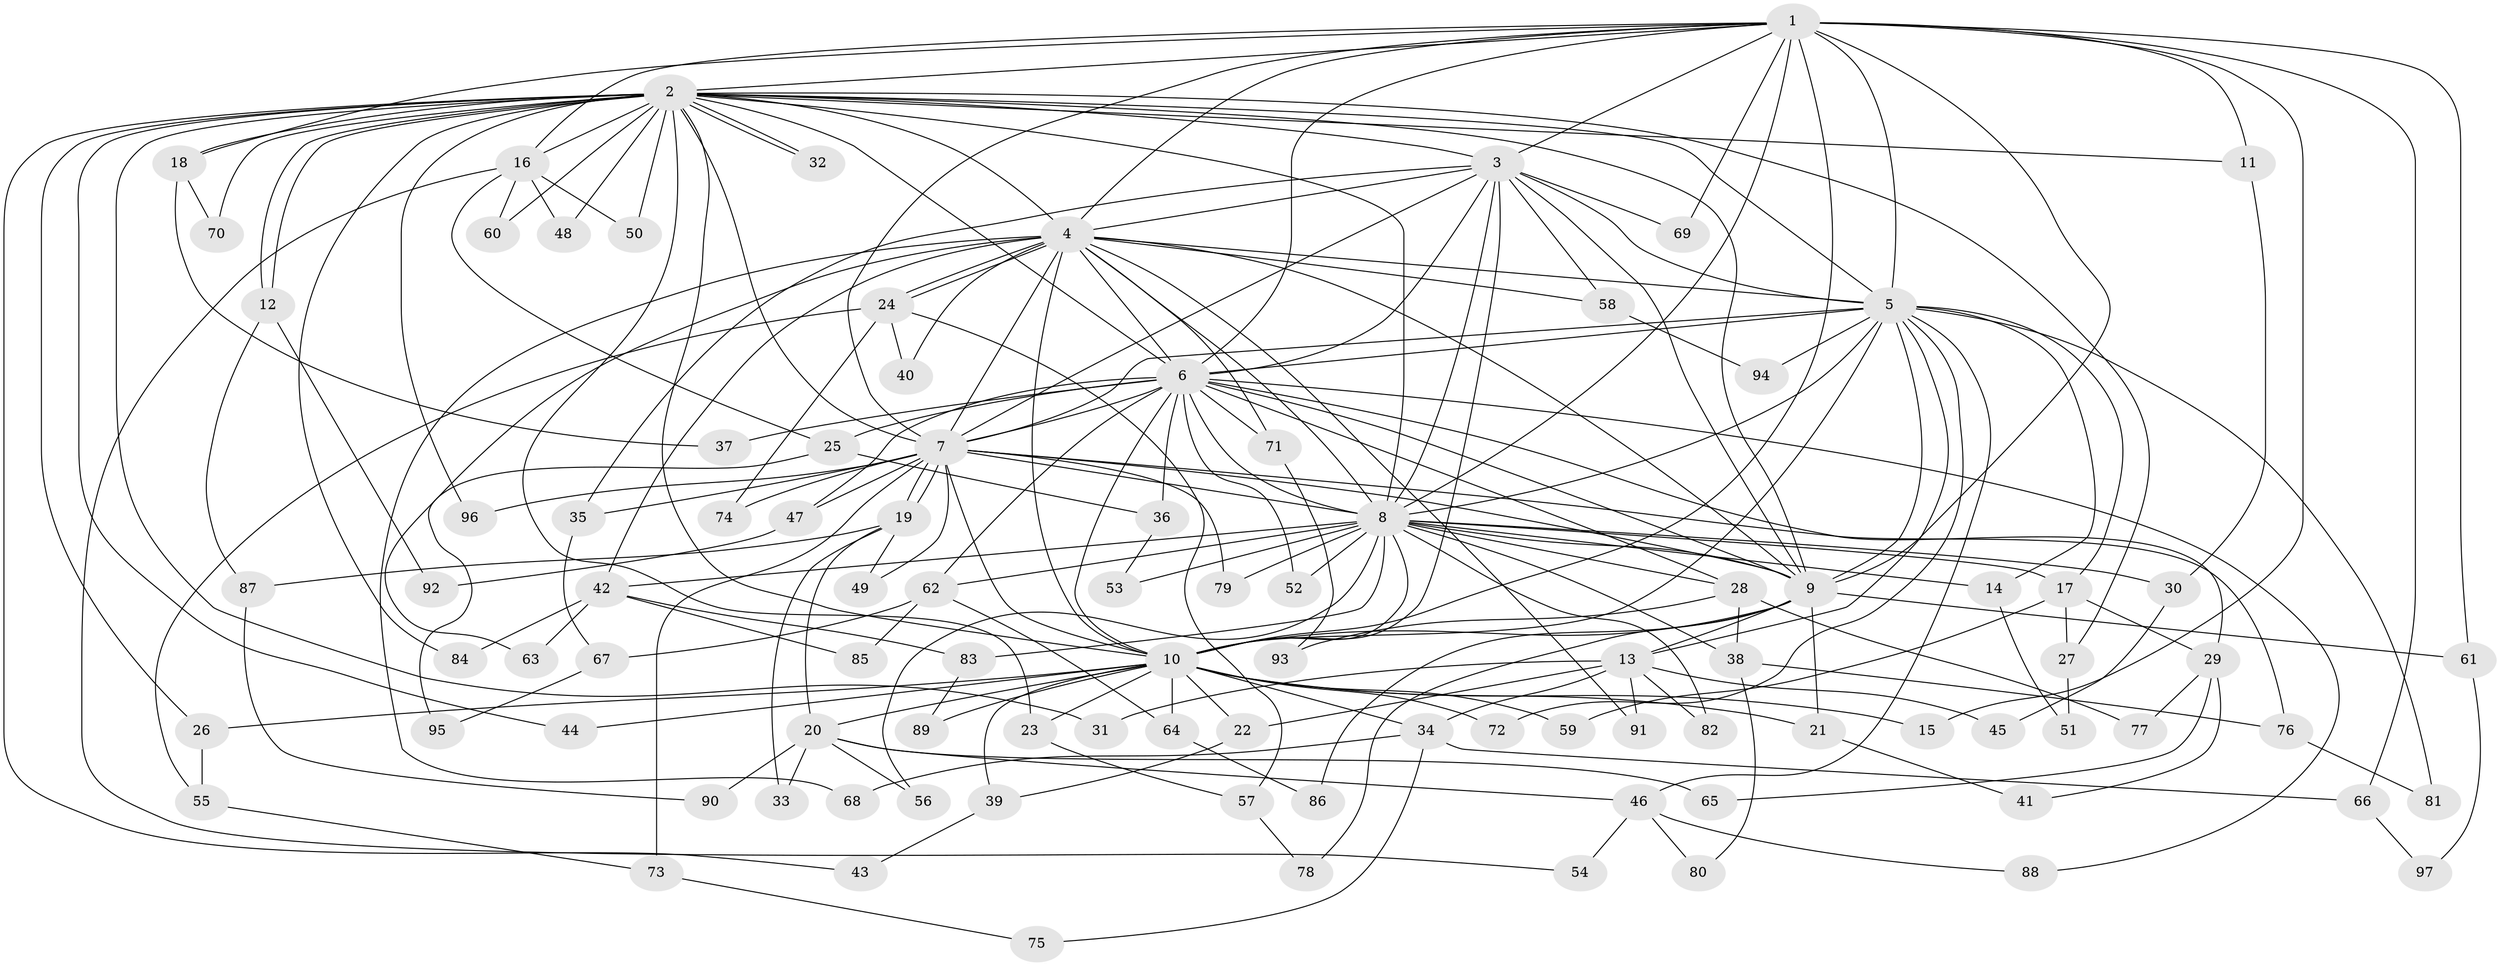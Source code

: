 // coarse degree distribution, {16: 0.014925373134328358, 18: 0.014925373134328358, 19: 0.014925373134328358, 23: 0.014925373134328358, 3: 0.23880597014925373, 7: 0.014925373134328358, 2: 0.4925373134328358, 4: 0.04477611940298507, 1: 0.05970149253731343, 6: 0.04477611940298507, 5: 0.04477611940298507}
// Generated by graph-tools (version 1.1) at 2025/46/03/04/25 21:46:25]
// undirected, 97 vertices, 219 edges
graph export_dot {
graph [start="1"]
  node [color=gray90,style=filled];
  1;
  2;
  3;
  4;
  5;
  6;
  7;
  8;
  9;
  10;
  11;
  12;
  13;
  14;
  15;
  16;
  17;
  18;
  19;
  20;
  21;
  22;
  23;
  24;
  25;
  26;
  27;
  28;
  29;
  30;
  31;
  32;
  33;
  34;
  35;
  36;
  37;
  38;
  39;
  40;
  41;
  42;
  43;
  44;
  45;
  46;
  47;
  48;
  49;
  50;
  51;
  52;
  53;
  54;
  55;
  56;
  57;
  58;
  59;
  60;
  61;
  62;
  63;
  64;
  65;
  66;
  67;
  68;
  69;
  70;
  71;
  72;
  73;
  74;
  75;
  76;
  77;
  78;
  79;
  80;
  81;
  82;
  83;
  84;
  85;
  86;
  87;
  88;
  89;
  90;
  91;
  92;
  93;
  94;
  95;
  96;
  97;
  1 -- 2;
  1 -- 3;
  1 -- 4;
  1 -- 5;
  1 -- 6;
  1 -- 7;
  1 -- 8;
  1 -- 9;
  1 -- 10;
  1 -- 11;
  1 -- 15;
  1 -- 16;
  1 -- 18;
  1 -- 61;
  1 -- 66;
  1 -- 69;
  2 -- 3;
  2 -- 4;
  2 -- 5;
  2 -- 6;
  2 -- 7;
  2 -- 8;
  2 -- 9;
  2 -- 10;
  2 -- 11;
  2 -- 12;
  2 -- 12;
  2 -- 16;
  2 -- 18;
  2 -- 23;
  2 -- 26;
  2 -- 27;
  2 -- 31;
  2 -- 32;
  2 -- 32;
  2 -- 43;
  2 -- 44;
  2 -- 48;
  2 -- 50;
  2 -- 60;
  2 -- 70;
  2 -- 84;
  2 -- 96;
  3 -- 4;
  3 -- 5;
  3 -- 6;
  3 -- 7;
  3 -- 8;
  3 -- 9;
  3 -- 10;
  3 -- 35;
  3 -- 58;
  3 -- 69;
  4 -- 5;
  4 -- 6;
  4 -- 7;
  4 -- 8;
  4 -- 9;
  4 -- 10;
  4 -- 24;
  4 -- 24;
  4 -- 40;
  4 -- 42;
  4 -- 58;
  4 -- 63;
  4 -- 68;
  4 -- 71;
  4 -- 91;
  5 -- 6;
  5 -- 7;
  5 -- 8;
  5 -- 9;
  5 -- 10;
  5 -- 13;
  5 -- 14;
  5 -- 17;
  5 -- 46;
  5 -- 72;
  5 -- 81;
  5 -- 94;
  6 -- 7;
  6 -- 8;
  6 -- 9;
  6 -- 10;
  6 -- 25;
  6 -- 28;
  6 -- 29;
  6 -- 36;
  6 -- 37;
  6 -- 47;
  6 -- 52;
  6 -- 62;
  6 -- 71;
  6 -- 88;
  7 -- 8;
  7 -- 9;
  7 -- 10;
  7 -- 19;
  7 -- 19;
  7 -- 35;
  7 -- 47;
  7 -- 49;
  7 -- 73;
  7 -- 74;
  7 -- 76;
  7 -- 79;
  7 -- 96;
  8 -- 9;
  8 -- 10;
  8 -- 14;
  8 -- 17;
  8 -- 28;
  8 -- 30;
  8 -- 38;
  8 -- 42;
  8 -- 52;
  8 -- 53;
  8 -- 56;
  8 -- 62;
  8 -- 79;
  8 -- 82;
  8 -- 83;
  9 -- 10;
  9 -- 13;
  9 -- 21;
  9 -- 61;
  9 -- 78;
  9 -- 86;
  10 -- 15;
  10 -- 20;
  10 -- 21;
  10 -- 22;
  10 -- 23;
  10 -- 26;
  10 -- 34;
  10 -- 39;
  10 -- 44;
  10 -- 59;
  10 -- 64;
  10 -- 72;
  10 -- 89;
  11 -- 30;
  12 -- 87;
  12 -- 92;
  13 -- 22;
  13 -- 31;
  13 -- 34;
  13 -- 45;
  13 -- 82;
  13 -- 91;
  14 -- 51;
  16 -- 25;
  16 -- 48;
  16 -- 50;
  16 -- 54;
  16 -- 60;
  17 -- 27;
  17 -- 29;
  17 -- 59;
  18 -- 37;
  18 -- 70;
  19 -- 20;
  19 -- 33;
  19 -- 49;
  19 -- 87;
  20 -- 33;
  20 -- 46;
  20 -- 56;
  20 -- 65;
  20 -- 90;
  21 -- 41;
  22 -- 39;
  23 -- 57;
  24 -- 40;
  24 -- 55;
  24 -- 57;
  24 -- 74;
  25 -- 36;
  25 -- 95;
  26 -- 55;
  27 -- 51;
  28 -- 38;
  28 -- 77;
  28 -- 93;
  29 -- 41;
  29 -- 65;
  29 -- 77;
  30 -- 45;
  34 -- 66;
  34 -- 68;
  34 -- 75;
  35 -- 67;
  36 -- 53;
  38 -- 76;
  38 -- 80;
  39 -- 43;
  42 -- 63;
  42 -- 83;
  42 -- 84;
  42 -- 85;
  46 -- 54;
  46 -- 80;
  46 -- 88;
  47 -- 92;
  55 -- 73;
  57 -- 78;
  58 -- 94;
  61 -- 97;
  62 -- 64;
  62 -- 67;
  62 -- 85;
  64 -- 86;
  66 -- 97;
  67 -- 95;
  71 -- 93;
  73 -- 75;
  76 -- 81;
  83 -- 89;
  87 -- 90;
}
